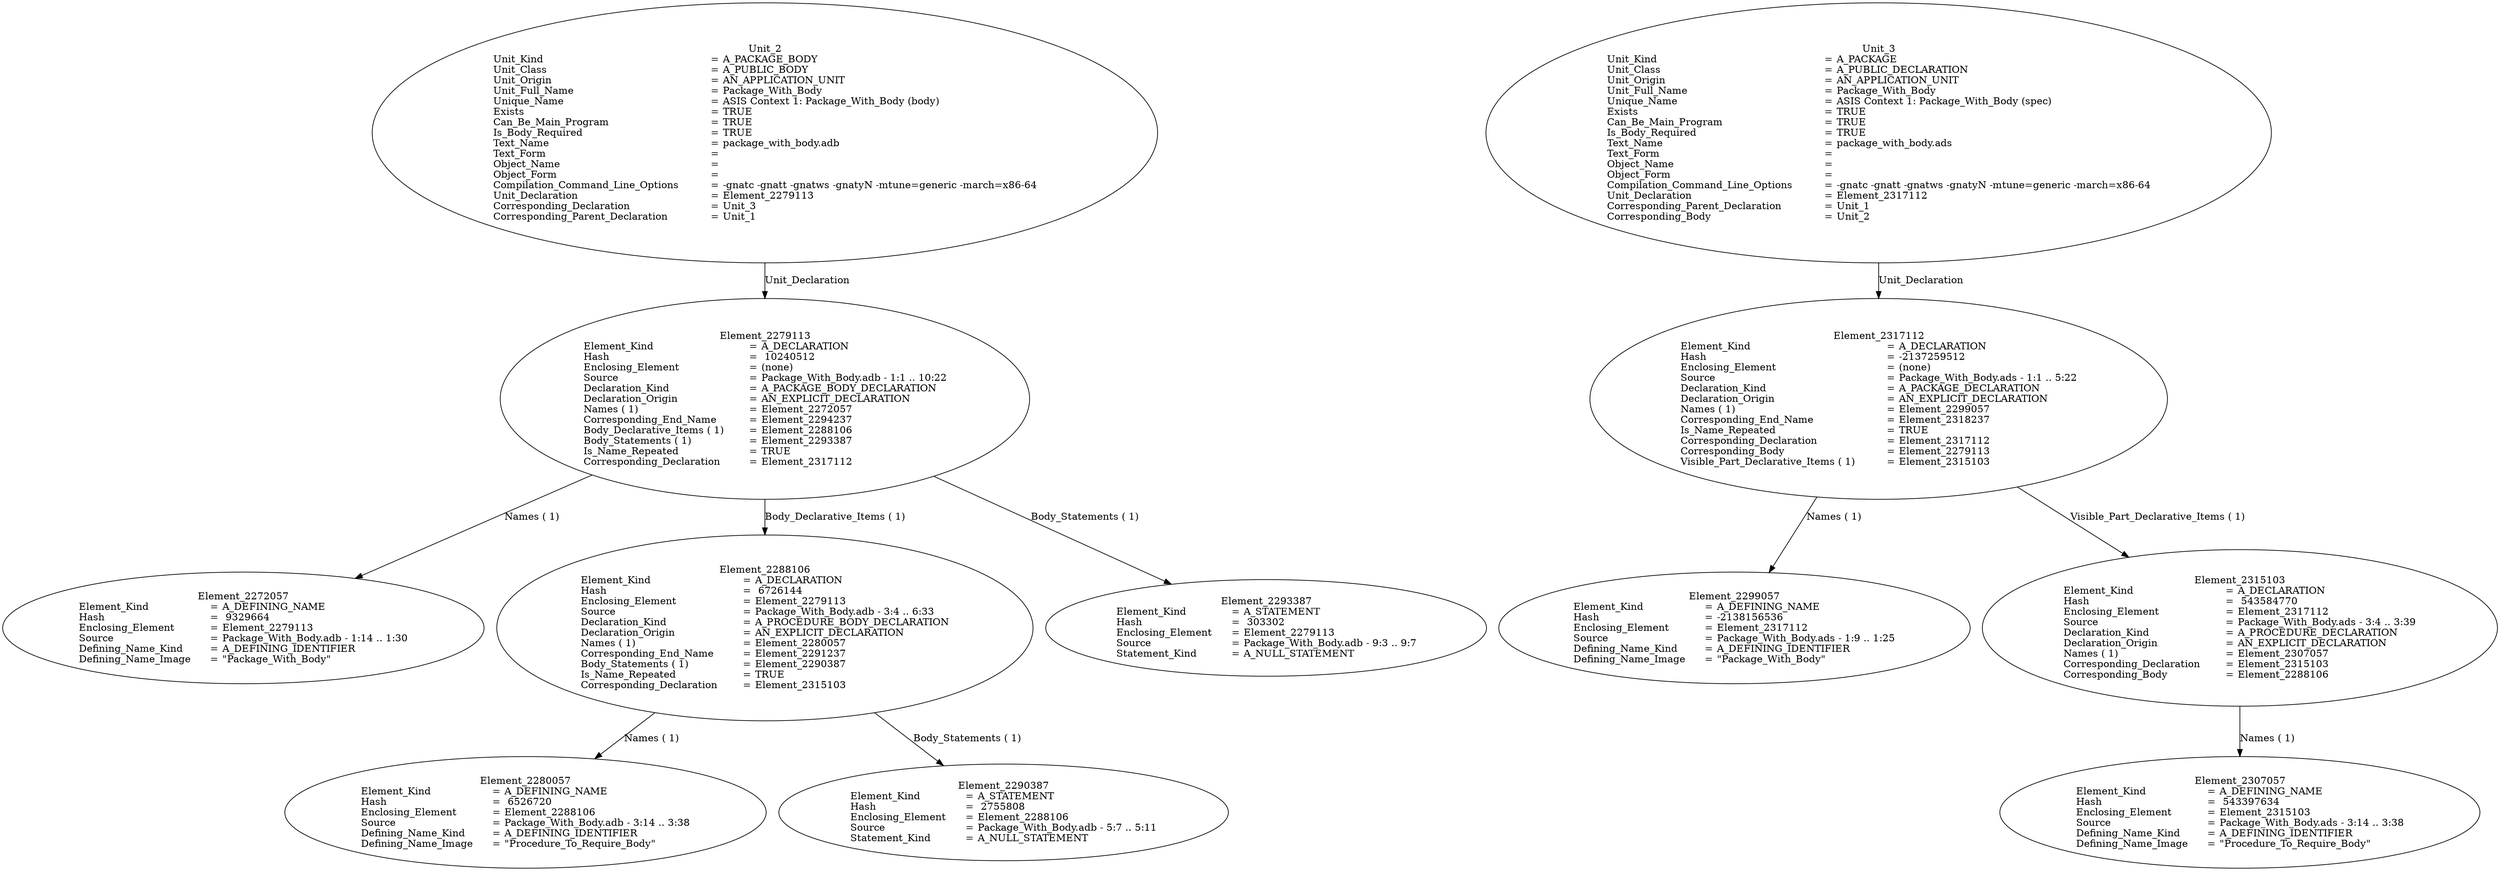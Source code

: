 digraph "package_with_body.adt" {
  Unit_2 -> Element_2279113
      [ label=Unit_Declaration ];
  Unit_2
      [ label=<<TABLE BORDER="0" CELLBORDER="0" CELLSPACING="0" CELLPADDING="0"> 
          <TR><TD COLSPAN="3">Unit_2</TD></TR>
          <TR><TD ALIGN="LEFT">Unit_Kind   </TD><TD> = </TD><TD ALIGN="LEFT">A_PACKAGE_BODY</TD></TR>
          <TR><TD ALIGN="LEFT">Unit_Class   </TD><TD> = </TD><TD ALIGN="LEFT">A_PUBLIC_BODY</TD></TR>
          <TR><TD ALIGN="LEFT">Unit_Origin   </TD><TD> = </TD><TD ALIGN="LEFT">AN_APPLICATION_UNIT</TD></TR>
          <TR><TD ALIGN="LEFT">Unit_Full_Name    </TD><TD> = </TD><TD ALIGN="LEFT">Package_With_Body</TD></TR>
          <TR><TD ALIGN="LEFT">Unique_Name   </TD><TD> = </TD><TD ALIGN="LEFT">ASIS Context 1: Package_With_Body (body)</TD></TR>
          <TR><TD ALIGN="LEFT">Exists  </TD><TD> = </TD><TD ALIGN="LEFT">TRUE</TD></TR>
          <TR><TD ALIGN="LEFT">Can_Be_Main_Program     </TD><TD> = </TD><TD ALIGN="LEFT">TRUE</TD></TR>
          <TR><TD ALIGN="LEFT">Is_Body_Required     </TD><TD> = </TD><TD ALIGN="LEFT">TRUE</TD></TR>
          <TR><TD ALIGN="LEFT">Text_Name   </TD><TD> = </TD><TD ALIGN="LEFT">package_with_body.adb</TD></TR>
          <TR><TD ALIGN="LEFT">Text_Form   </TD><TD> = </TD><TD ALIGN="LEFT"></TD></TR>
          <TR><TD ALIGN="LEFT">Object_Name   </TD><TD> = </TD><TD ALIGN="LEFT"></TD></TR>
          <TR><TD ALIGN="LEFT">Object_Form   </TD><TD> = </TD><TD ALIGN="LEFT"></TD></TR>
          <TR><TD ALIGN="LEFT">Compilation_Command_Line_Options         </TD><TD> = </TD><TD ALIGN="LEFT">-gnatc -gnatt -gnatws -gnatyN -mtune=generic -march=x86-64</TD></TR>
          <TR><TD ALIGN="LEFT">Unit_Declaration     </TD><TD> = </TD><TD ALIGN="LEFT">Element_2279113</TD></TR>
          <TR><TD ALIGN="LEFT">Corresponding_Declaration       </TD><TD> = </TD><TD ALIGN="LEFT">Unit_3</TD></TR>
          <TR><TD ALIGN="LEFT">Corresponding_Parent_Declaration         </TD><TD> = </TD><TD ALIGN="LEFT">Unit_1</TD></TR>
          </TABLE>> ];
  Element_2279113 -> Element_2272057
      [ label="Names ( 1)" ];
  Element_2279113 -> Element_2288106
      [ label="Body_Declarative_Items ( 1)" ];
  Element_2279113 -> Element_2293387
      [ label="Body_Statements ( 1)" ];
  Element_2279113
      [ label=<<TABLE BORDER="0" CELLBORDER="0" CELLSPACING="0" CELLPADDING="0"> 
          <TR><TD COLSPAN="3">Element_2279113</TD></TR>
          <TR><TD ALIGN="LEFT">Element_Kind    </TD><TD> = </TD><TD ALIGN="LEFT">A_DECLARATION</TD></TR>
          <TR><TD ALIGN="LEFT">Hash  </TD><TD> = </TD><TD ALIGN="LEFT"> 10240512</TD></TR>
          <TR><TD ALIGN="LEFT">Enclosing_Element     </TD><TD> = </TD><TD ALIGN="LEFT">(none)</TD></TR>
          <TR><TD ALIGN="LEFT">Source  </TD><TD> = </TD><TD ALIGN="LEFT">Package_With_Body.adb - 1:1 .. 10:22</TD></TR>
          <TR><TD ALIGN="LEFT">Declaration_Kind     </TD><TD> = </TD><TD ALIGN="LEFT">A_PACKAGE_BODY_DECLARATION</TD></TR>
          <TR><TD ALIGN="LEFT">Declaration_Origin     </TD><TD> = </TD><TD ALIGN="LEFT">AN_EXPLICIT_DECLARATION</TD></TR>
          <TR><TD ALIGN="LEFT">Names ( 1)   </TD><TD> = </TD><TD ALIGN="LEFT">Element_2272057</TD></TR>
          <TR><TD ALIGN="LEFT">Corresponding_End_Name      </TD><TD> = </TD><TD ALIGN="LEFT">Element_2294237</TD></TR>
          <TR><TD ALIGN="LEFT">Body_Declarative_Items ( 1)       </TD><TD> = </TD><TD ALIGN="LEFT">Element_2288106</TD></TR>
          <TR><TD ALIGN="LEFT">Body_Statements ( 1)      </TD><TD> = </TD><TD ALIGN="LEFT">Element_2293387</TD></TR>
          <TR><TD ALIGN="LEFT">Is_Name_Repeated     </TD><TD> = </TD><TD ALIGN="LEFT">TRUE</TD></TR>
          <TR><TD ALIGN="LEFT">Corresponding_Declaration       </TD><TD> = </TD><TD ALIGN="LEFT">Element_2317112</TD></TR>
          </TABLE>> ];
  Element_2272057
      [ label=<<TABLE BORDER="0" CELLBORDER="0" CELLSPACING="0" CELLPADDING="0"> 
          <TR><TD COLSPAN="3">Element_2272057</TD></TR>
          <TR><TD ALIGN="LEFT">Element_Kind    </TD><TD> = </TD><TD ALIGN="LEFT">A_DEFINING_NAME</TD></TR>
          <TR><TD ALIGN="LEFT">Hash  </TD><TD> = </TD><TD ALIGN="LEFT"> 9329664</TD></TR>
          <TR><TD ALIGN="LEFT">Enclosing_Element     </TD><TD> = </TD><TD ALIGN="LEFT">Element_2279113</TD></TR>
          <TR><TD ALIGN="LEFT">Source  </TD><TD> = </TD><TD ALIGN="LEFT">Package_With_Body.adb - 1:14 .. 1:30</TD></TR>
          <TR><TD ALIGN="LEFT">Defining_Name_Kind     </TD><TD> = </TD><TD ALIGN="LEFT">A_DEFINING_IDENTIFIER</TD></TR>
          <TR><TD ALIGN="LEFT">Defining_Name_Image     </TD><TD> = </TD><TD ALIGN="LEFT">"Package_With_Body"</TD></TR>
          </TABLE>> ];
  Element_2288106 -> Element_2280057
      [ label="Names ( 1)" ];
  Element_2288106 -> Element_2290387
      [ label="Body_Statements ( 1)" ];
  Element_2288106
      [ label=<<TABLE BORDER="0" CELLBORDER="0" CELLSPACING="0" CELLPADDING="0"> 
          <TR><TD COLSPAN="3">Element_2288106</TD></TR>
          <TR><TD ALIGN="LEFT">Element_Kind    </TD><TD> = </TD><TD ALIGN="LEFT">A_DECLARATION</TD></TR>
          <TR><TD ALIGN="LEFT">Hash  </TD><TD> = </TD><TD ALIGN="LEFT"> 6726144</TD></TR>
          <TR><TD ALIGN="LEFT">Enclosing_Element     </TD><TD> = </TD><TD ALIGN="LEFT">Element_2279113</TD></TR>
          <TR><TD ALIGN="LEFT">Source  </TD><TD> = </TD><TD ALIGN="LEFT">Package_With_Body.adb - 3:4 .. 6:33</TD></TR>
          <TR><TD ALIGN="LEFT">Declaration_Kind     </TD><TD> = </TD><TD ALIGN="LEFT">A_PROCEDURE_BODY_DECLARATION</TD></TR>
          <TR><TD ALIGN="LEFT">Declaration_Origin     </TD><TD> = </TD><TD ALIGN="LEFT">AN_EXPLICIT_DECLARATION</TD></TR>
          <TR><TD ALIGN="LEFT">Names ( 1)   </TD><TD> = </TD><TD ALIGN="LEFT">Element_2280057</TD></TR>
          <TR><TD ALIGN="LEFT">Corresponding_End_Name      </TD><TD> = </TD><TD ALIGN="LEFT">Element_2291237</TD></TR>
          <TR><TD ALIGN="LEFT">Body_Statements ( 1)      </TD><TD> = </TD><TD ALIGN="LEFT">Element_2290387</TD></TR>
          <TR><TD ALIGN="LEFT">Is_Name_Repeated     </TD><TD> = </TD><TD ALIGN="LEFT">TRUE</TD></TR>
          <TR><TD ALIGN="LEFT">Corresponding_Declaration       </TD><TD> = </TD><TD ALIGN="LEFT">Element_2315103</TD></TR>
          </TABLE>> ];
  Element_2280057
      [ label=<<TABLE BORDER="0" CELLBORDER="0" CELLSPACING="0" CELLPADDING="0"> 
          <TR><TD COLSPAN="3">Element_2280057</TD></TR>
          <TR><TD ALIGN="LEFT">Element_Kind    </TD><TD> = </TD><TD ALIGN="LEFT">A_DEFINING_NAME</TD></TR>
          <TR><TD ALIGN="LEFT">Hash  </TD><TD> = </TD><TD ALIGN="LEFT"> 6526720</TD></TR>
          <TR><TD ALIGN="LEFT">Enclosing_Element     </TD><TD> = </TD><TD ALIGN="LEFT">Element_2288106</TD></TR>
          <TR><TD ALIGN="LEFT">Source  </TD><TD> = </TD><TD ALIGN="LEFT">Package_With_Body.adb - 3:14 .. 3:38</TD></TR>
          <TR><TD ALIGN="LEFT">Defining_Name_Kind     </TD><TD> = </TD><TD ALIGN="LEFT">A_DEFINING_IDENTIFIER</TD></TR>
          <TR><TD ALIGN="LEFT">Defining_Name_Image     </TD><TD> = </TD><TD ALIGN="LEFT">"Procedure_To_Require_Body"</TD></TR>
          </TABLE>> ];
  Element_2290387
      [ label=<<TABLE BORDER="0" CELLBORDER="0" CELLSPACING="0" CELLPADDING="0"> 
          <TR><TD COLSPAN="3">Element_2290387</TD></TR>
          <TR><TD ALIGN="LEFT">Element_Kind    </TD><TD> = </TD><TD ALIGN="LEFT">A_STATEMENT</TD></TR>
          <TR><TD ALIGN="LEFT">Hash  </TD><TD> = </TD><TD ALIGN="LEFT"> 2755808</TD></TR>
          <TR><TD ALIGN="LEFT">Enclosing_Element     </TD><TD> = </TD><TD ALIGN="LEFT">Element_2288106</TD></TR>
          <TR><TD ALIGN="LEFT">Source  </TD><TD> = </TD><TD ALIGN="LEFT">Package_With_Body.adb - 5:7 .. 5:11</TD></TR>
          <TR><TD ALIGN="LEFT">Statement_Kind    </TD><TD> = </TD><TD ALIGN="LEFT">A_NULL_STATEMENT</TD></TR>
          </TABLE>> ];
  Element_2293387
      [ label=<<TABLE BORDER="0" CELLBORDER="0" CELLSPACING="0" CELLPADDING="0"> 
          <TR><TD COLSPAN="3">Element_2293387</TD></TR>
          <TR><TD ALIGN="LEFT">Element_Kind    </TD><TD> = </TD><TD ALIGN="LEFT">A_STATEMENT</TD></TR>
          <TR><TD ALIGN="LEFT">Hash  </TD><TD> = </TD><TD ALIGN="LEFT"> 303302</TD></TR>
          <TR><TD ALIGN="LEFT">Enclosing_Element     </TD><TD> = </TD><TD ALIGN="LEFT">Element_2279113</TD></TR>
          <TR><TD ALIGN="LEFT">Source  </TD><TD> = </TD><TD ALIGN="LEFT">Package_With_Body.adb - 9:3 .. 9:7</TD></TR>
          <TR><TD ALIGN="LEFT">Statement_Kind    </TD><TD> = </TD><TD ALIGN="LEFT">A_NULL_STATEMENT</TD></TR>
          </TABLE>> ];
  Unit_3 -> Element_2317112
      [ label=Unit_Declaration ];
  Unit_3
      [ label=<<TABLE BORDER="0" CELLBORDER="0" CELLSPACING="0" CELLPADDING="0"> 
          <TR><TD COLSPAN="3">Unit_3</TD></TR>
          <TR><TD ALIGN="LEFT">Unit_Kind   </TD><TD> = </TD><TD ALIGN="LEFT">A_PACKAGE</TD></TR>
          <TR><TD ALIGN="LEFT">Unit_Class   </TD><TD> = </TD><TD ALIGN="LEFT">A_PUBLIC_DECLARATION</TD></TR>
          <TR><TD ALIGN="LEFT">Unit_Origin   </TD><TD> = </TD><TD ALIGN="LEFT">AN_APPLICATION_UNIT</TD></TR>
          <TR><TD ALIGN="LEFT">Unit_Full_Name    </TD><TD> = </TD><TD ALIGN="LEFT">Package_With_Body</TD></TR>
          <TR><TD ALIGN="LEFT">Unique_Name   </TD><TD> = </TD><TD ALIGN="LEFT">ASIS Context 1: Package_With_Body (spec)</TD></TR>
          <TR><TD ALIGN="LEFT">Exists  </TD><TD> = </TD><TD ALIGN="LEFT">TRUE</TD></TR>
          <TR><TD ALIGN="LEFT">Can_Be_Main_Program     </TD><TD> = </TD><TD ALIGN="LEFT">TRUE</TD></TR>
          <TR><TD ALIGN="LEFT">Is_Body_Required     </TD><TD> = </TD><TD ALIGN="LEFT">TRUE</TD></TR>
          <TR><TD ALIGN="LEFT">Text_Name   </TD><TD> = </TD><TD ALIGN="LEFT">package_with_body.ads</TD></TR>
          <TR><TD ALIGN="LEFT">Text_Form   </TD><TD> = </TD><TD ALIGN="LEFT"></TD></TR>
          <TR><TD ALIGN="LEFT">Object_Name   </TD><TD> = </TD><TD ALIGN="LEFT"></TD></TR>
          <TR><TD ALIGN="LEFT">Object_Form   </TD><TD> = </TD><TD ALIGN="LEFT"></TD></TR>
          <TR><TD ALIGN="LEFT">Compilation_Command_Line_Options         </TD><TD> = </TD><TD ALIGN="LEFT">-gnatc -gnatt -gnatws -gnatyN -mtune=generic -march=x86-64</TD></TR>
          <TR><TD ALIGN="LEFT">Unit_Declaration     </TD><TD> = </TD><TD ALIGN="LEFT">Element_2317112</TD></TR>
          <TR><TD ALIGN="LEFT">Corresponding_Parent_Declaration         </TD><TD> = </TD><TD ALIGN="LEFT">Unit_1</TD></TR>
          <TR><TD ALIGN="LEFT">Corresponding_Body     </TD><TD> = </TD><TD ALIGN="LEFT">Unit_2</TD></TR>
          </TABLE>> ];
  Element_2317112 -> Element_2299057
      [ label="Names ( 1)" ];
  Element_2317112 -> Element_2315103
      [ label="Visible_Part_Declarative_Items ( 1)" ];
  Element_2317112
      [ label=<<TABLE BORDER="0" CELLBORDER="0" CELLSPACING="0" CELLPADDING="0"> 
          <TR><TD COLSPAN="3">Element_2317112</TD></TR>
          <TR><TD ALIGN="LEFT">Element_Kind    </TD><TD> = </TD><TD ALIGN="LEFT">A_DECLARATION</TD></TR>
          <TR><TD ALIGN="LEFT">Hash  </TD><TD> = </TD><TD ALIGN="LEFT">-2137259512</TD></TR>
          <TR><TD ALIGN="LEFT">Enclosing_Element     </TD><TD> = </TD><TD ALIGN="LEFT">(none)</TD></TR>
          <TR><TD ALIGN="LEFT">Source  </TD><TD> = </TD><TD ALIGN="LEFT">Package_With_Body.ads - 1:1 .. 5:22</TD></TR>
          <TR><TD ALIGN="LEFT">Declaration_Kind     </TD><TD> = </TD><TD ALIGN="LEFT">A_PACKAGE_DECLARATION</TD></TR>
          <TR><TD ALIGN="LEFT">Declaration_Origin     </TD><TD> = </TD><TD ALIGN="LEFT">AN_EXPLICIT_DECLARATION</TD></TR>
          <TR><TD ALIGN="LEFT">Names ( 1)   </TD><TD> = </TD><TD ALIGN="LEFT">Element_2299057</TD></TR>
          <TR><TD ALIGN="LEFT">Corresponding_End_Name      </TD><TD> = </TD><TD ALIGN="LEFT">Element_2318237</TD></TR>
          <TR><TD ALIGN="LEFT">Is_Name_Repeated     </TD><TD> = </TD><TD ALIGN="LEFT">TRUE</TD></TR>
          <TR><TD ALIGN="LEFT">Corresponding_Declaration       </TD><TD> = </TD><TD ALIGN="LEFT">Element_2317112</TD></TR>
          <TR><TD ALIGN="LEFT">Corresponding_Body     </TD><TD> = </TD><TD ALIGN="LEFT">Element_2279113</TD></TR>
          <TR><TD ALIGN="LEFT">Visible_Part_Declarative_Items ( 1)         </TD><TD> = </TD><TD ALIGN="LEFT">Element_2315103</TD></TR>
          </TABLE>> ];
  Element_2299057
      [ label=<<TABLE BORDER="0" CELLBORDER="0" CELLSPACING="0" CELLPADDING="0"> 
          <TR><TD COLSPAN="3">Element_2299057</TD></TR>
          <TR><TD ALIGN="LEFT">Element_Kind    </TD><TD> = </TD><TD ALIGN="LEFT">A_DEFINING_NAME</TD></TR>
          <TR><TD ALIGN="LEFT">Hash  </TD><TD> = </TD><TD ALIGN="LEFT">-2138156536</TD></TR>
          <TR><TD ALIGN="LEFT">Enclosing_Element     </TD><TD> = </TD><TD ALIGN="LEFT">Element_2317112</TD></TR>
          <TR><TD ALIGN="LEFT">Source  </TD><TD> = </TD><TD ALIGN="LEFT">Package_With_Body.ads - 1:9 .. 1:25</TD></TR>
          <TR><TD ALIGN="LEFT">Defining_Name_Kind     </TD><TD> = </TD><TD ALIGN="LEFT">A_DEFINING_IDENTIFIER</TD></TR>
          <TR><TD ALIGN="LEFT">Defining_Name_Image     </TD><TD> = </TD><TD ALIGN="LEFT">"Package_With_Body"</TD></TR>
          </TABLE>> ];
  Element_2315103 -> Element_2307057
      [ label="Names ( 1)" ];
  Element_2315103
      [ label=<<TABLE BORDER="0" CELLBORDER="0" CELLSPACING="0" CELLPADDING="0"> 
          <TR><TD COLSPAN="3">Element_2315103</TD></TR>
          <TR><TD ALIGN="LEFT">Element_Kind    </TD><TD> = </TD><TD ALIGN="LEFT">A_DECLARATION</TD></TR>
          <TR><TD ALIGN="LEFT">Hash  </TD><TD> = </TD><TD ALIGN="LEFT"> 543584770</TD></TR>
          <TR><TD ALIGN="LEFT">Enclosing_Element     </TD><TD> = </TD><TD ALIGN="LEFT">Element_2317112</TD></TR>
          <TR><TD ALIGN="LEFT">Source  </TD><TD> = </TD><TD ALIGN="LEFT">Package_With_Body.ads - 3:4 .. 3:39</TD></TR>
          <TR><TD ALIGN="LEFT">Declaration_Kind     </TD><TD> = </TD><TD ALIGN="LEFT">A_PROCEDURE_DECLARATION</TD></TR>
          <TR><TD ALIGN="LEFT">Declaration_Origin     </TD><TD> = </TD><TD ALIGN="LEFT">AN_EXPLICIT_DECLARATION</TD></TR>
          <TR><TD ALIGN="LEFT">Names ( 1)   </TD><TD> = </TD><TD ALIGN="LEFT">Element_2307057</TD></TR>
          <TR><TD ALIGN="LEFT">Corresponding_Declaration       </TD><TD> = </TD><TD ALIGN="LEFT">Element_2315103</TD></TR>
          <TR><TD ALIGN="LEFT">Corresponding_Body     </TD><TD> = </TD><TD ALIGN="LEFT">Element_2288106</TD></TR>
          </TABLE>> ];
  Element_2307057
      [ label=<<TABLE BORDER="0" CELLBORDER="0" CELLSPACING="0" CELLPADDING="0"> 
          <TR><TD COLSPAN="3">Element_2307057</TD></TR>
          <TR><TD ALIGN="LEFT">Element_Kind    </TD><TD> = </TD><TD ALIGN="LEFT">A_DEFINING_NAME</TD></TR>
          <TR><TD ALIGN="LEFT">Hash  </TD><TD> = </TD><TD ALIGN="LEFT"> 543397634</TD></TR>
          <TR><TD ALIGN="LEFT">Enclosing_Element     </TD><TD> = </TD><TD ALIGN="LEFT">Element_2315103</TD></TR>
          <TR><TD ALIGN="LEFT">Source  </TD><TD> = </TD><TD ALIGN="LEFT">Package_With_Body.ads - 3:14 .. 3:38</TD></TR>
          <TR><TD ALIGN="LEFT">Defining_Name_Kind     </TD><TD> = </TD><TD ALIGN="LEFT">A_DEFINING_IDENTIFIER</TD></TR>
          <TR><TD ALIGN="LEFT">Defining_Name_Image     </TD><TD> = </TD><TD ALIGN="LEFT">"Procedure_To_Require_Body"</TD></TR>
          </TABLE>> ]
}
